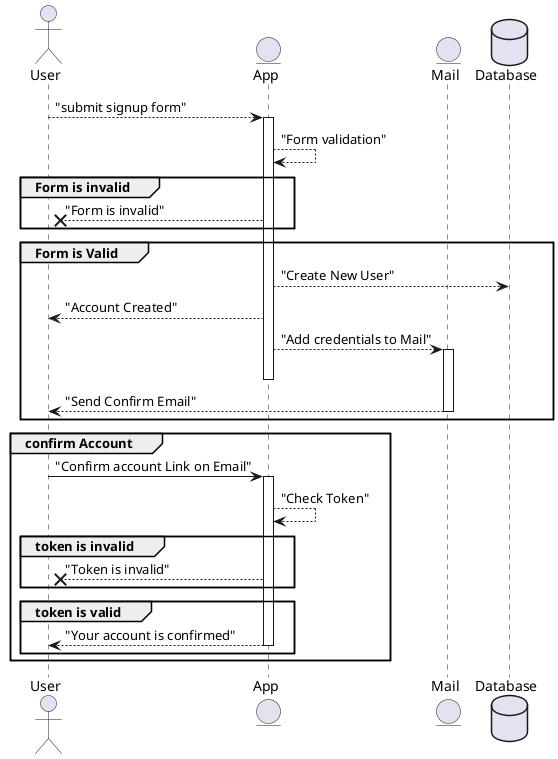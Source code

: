 @startuml
actor User
entity App
entity Mail
database Database

User --> App: "submit signup form"
activate App
App --> App: "Form validation"
  group Form is invalid
  App --x User: "Form is invalid" 
  end
  group Form is Valid
  App --> Database: "Create New User"
  App --> User: "Account Created"
  App --> Mail: "Add credentials to Mail"
  activate Mail
deactivate App
  Mail --> User: "Send Confirm Email"
  deactivate Mail
  end
  group confirm Account
  User -> App: "Confirm account Link on Email"
  activate App
  App --> App: "Check Token"
    group token is invalid
      App --x User: "Token is invalid"
    end
    group token is valid
      App --> User: "Your account is confirmed"
      deactivate App
    end
  end

@enduml